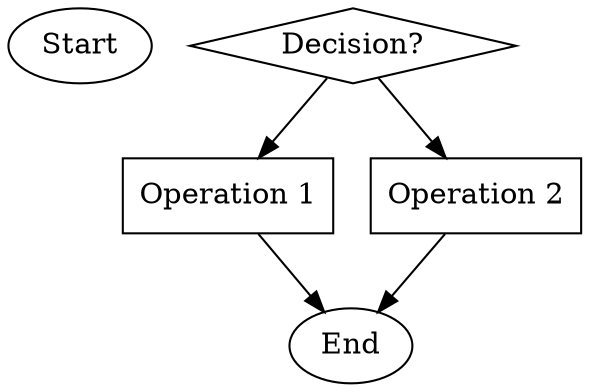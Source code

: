 digraph flowchart {
    start [label="Start", shape=ellipse];
    decision1 [label="Decision?", shape=diamond];
    decision1 -> operation1;
    decision1 -> operation2;
    operation1 [label="Operation 1", shape=box];
    operation1 -> end;
    operation2 [label="Operation 2", shape=box];
    operation2 -> end;
    end [label="End", shape=ellipse];
}
